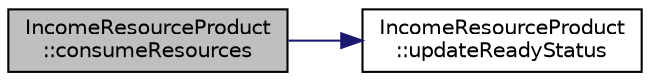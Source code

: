 digraph "IncomeResourceProduct::consumeResources"
{
 // LATEX_PDF_SIZE
  edge [fontname="Helvetica",fontsize="10",labelfontname="Helvetica",labelfontsize="10"];
  node [fontname="Helvetica",fontsize="10",shape=record];
  rankdir="LR";
  Node1 [label="IncomeResourceProduct\l::consumeResources",height=0.2,width=0.4,color="black", fillcolor="grey75", style="filled", fontcolor="black",tooltip="Consumes a specified amount of the resource, reducing the available quantity."];
  Node1 -> Node2 [color="midnightblue",fontsize="10",style="solid",fontname="Helvetica"];
  Node2 [label="IncomeResourceProduct\l::updateReadyStatus",height=0.2,width=0.4,color="black", fillcolor="white", style="filled",URL="$classIncomeResourceProduct.html#a60e8cf6669cd09900ccc3d945b6f3150",tooltip="Updates the collection readiness status based on quantity."];
}
